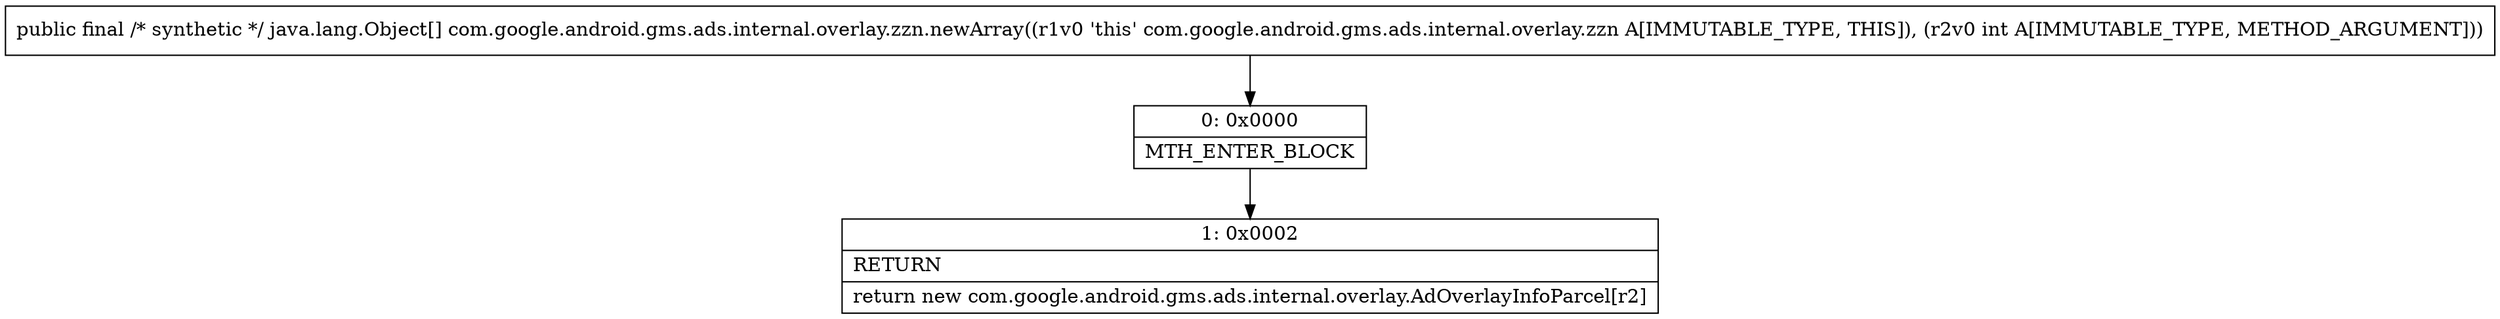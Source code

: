 digraph "CFG forcom.google.android.gms.ads.internal.overlay.zzn.newArray(I)[Ljava\/lang\/Object;" {
Node_0 [shape=record,label="{0\:\ 0x0000|MTH_ENTER_BLOCK\l}"];
Node_1 [shape=record,label="{1\:\ 0x0002|RETURN\l|return new com.google.android.gms.ads.internal.overlay.AdOverlayInfoParcel[r2]\l}"];
MethodNode[shape=record,label="{public final \/* synthetic *\/ java.lang.Object[] com.google.android.gms.ads.internal.overlay.zzn.newArray((r1v0 'this' com.google.android.gms.ads.internal.overlay.zzn A[IMMUTABLE_TYPE, THIS]), (r2v0 int A[IMMUTABLE_TYPE, METHOD_ARGUMENT])) }"];
MethodNode -> Node_0;
Node_0 -> Node_1;
}

